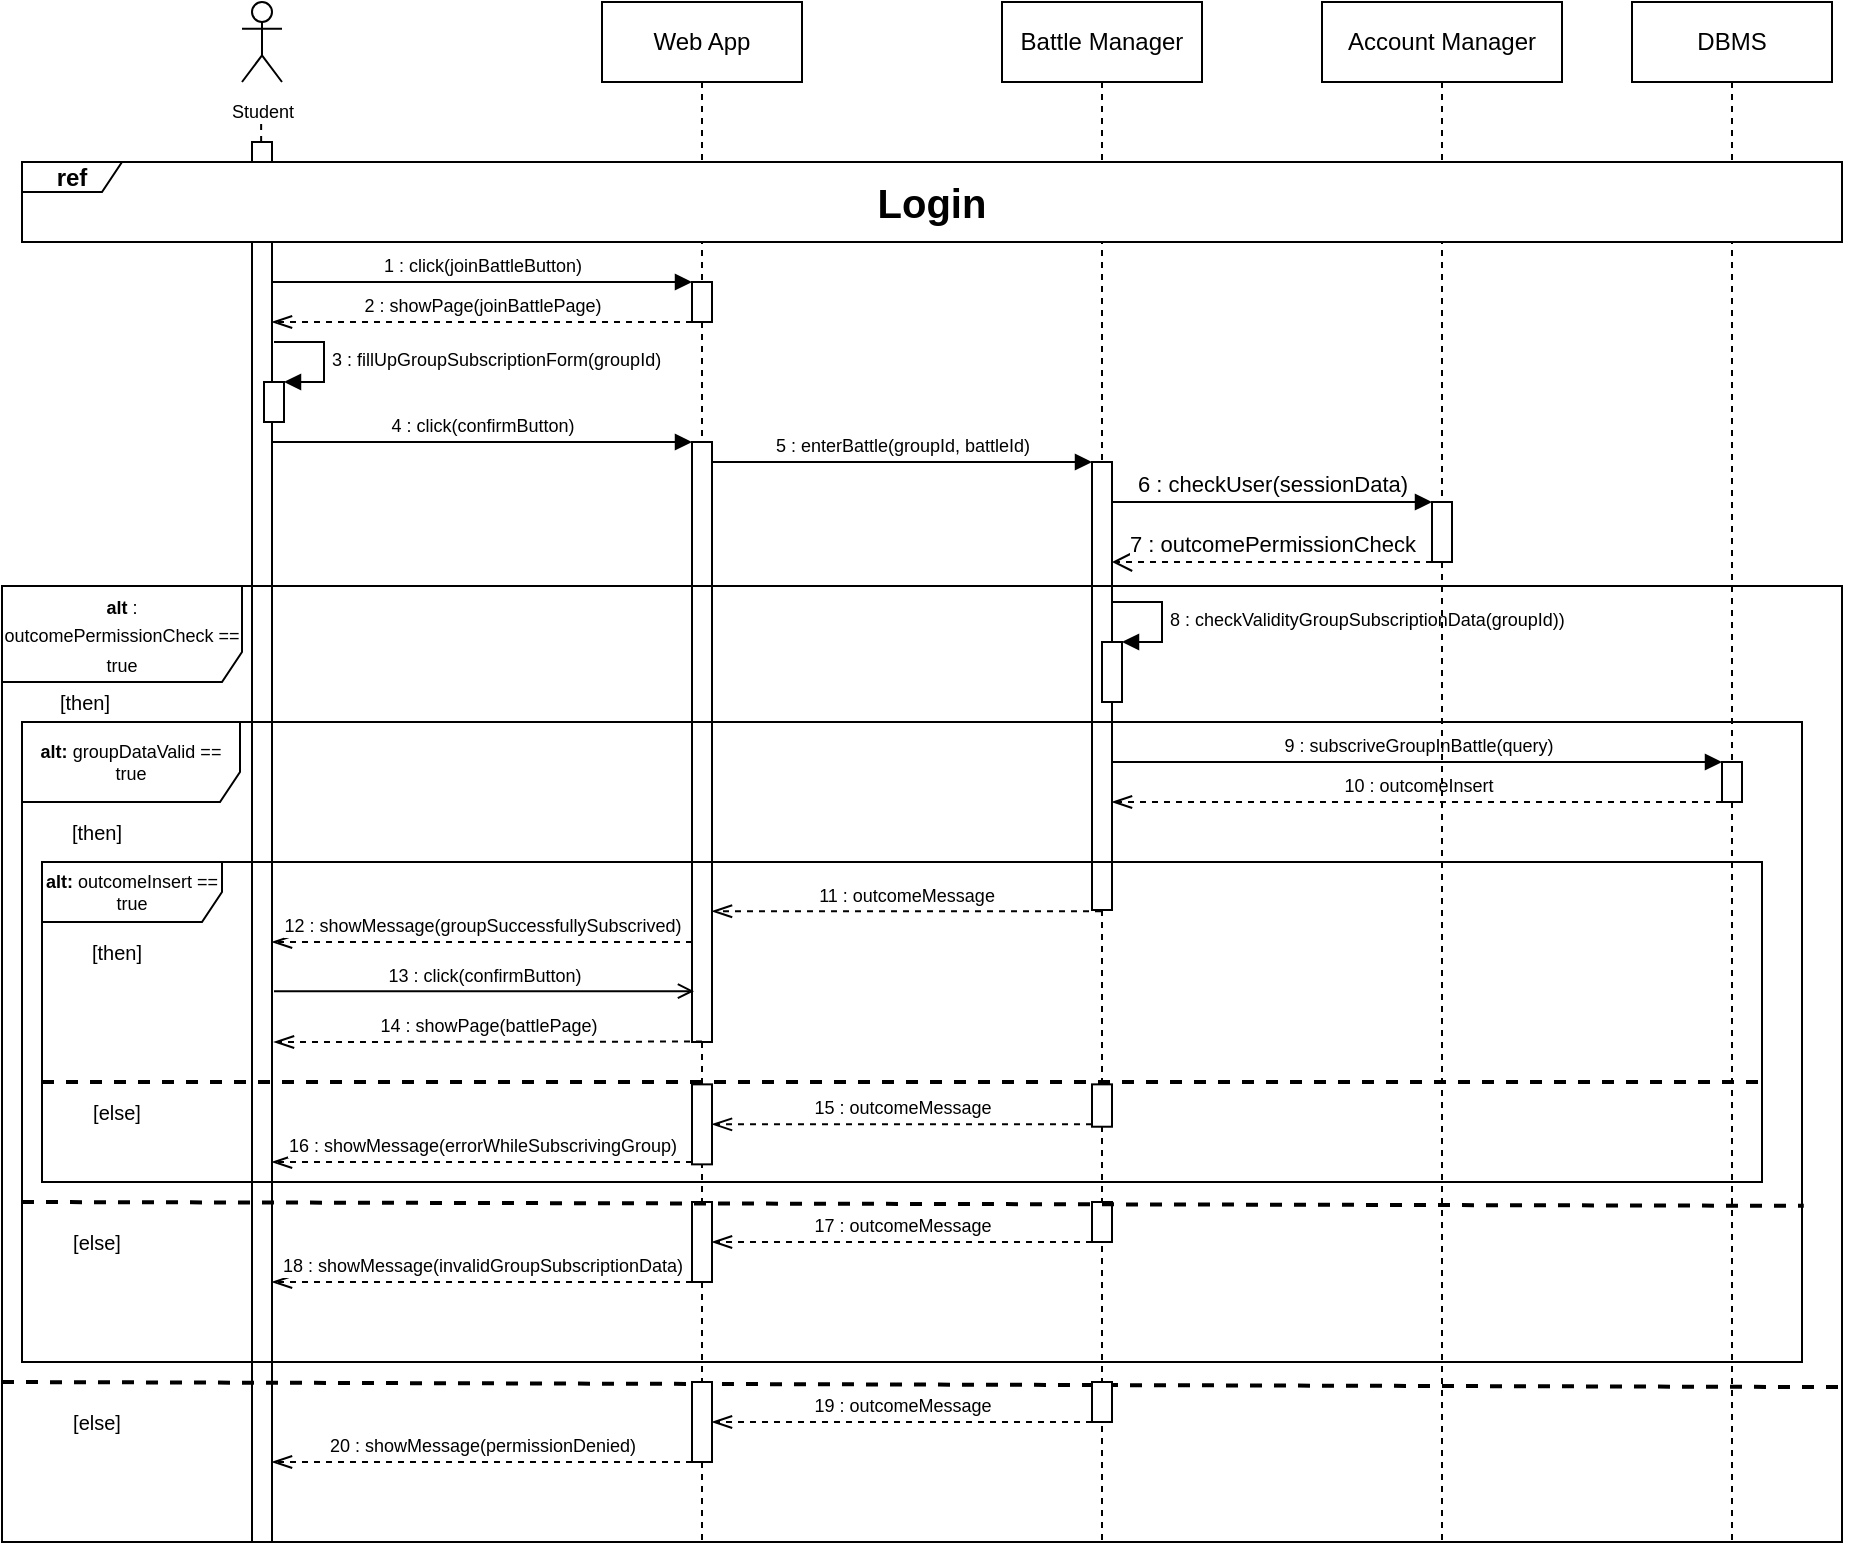 <mxfile version="22.1.16" type="device">
  <diagram name="Page-1" id="2YBvvXClWsGukQMizWep">
    <mxGraphModel dx="2004" dy="510" grid="1" gridSize="10" guides="1" tooltips="1" connect="1" arrows="1" fold="1" page="1" pageScale="1" pageWidth="850" pageHeight="1100" math="0" shadow="0">
      <root>
        <mxCell id="0" />
        <mxCell id="1" parent="0" />
        <mxCell id="-yuf0j6Fho9ccp_7Q4jz-1" value="Battle Manager" style="shape=umlLifeline;perimeter=lifelinePerimeter;whiteSpace=wrap;html=1;container=1;dropTarget=0;collapsible=0;recursiveResize=0;outlineConnect=0;portConstraint=eastwest;newEdgeStyle={&quot;curved&quot;:0,&quot;rounded&quot;:0};" parent="1" vertex="1">
          <mxGeometry x="280" y="40" width="100" height="770" as="geometry" />
        </mxCell>
        <mxCell id="-yuf0j6Fho9ccp_7Q4jz-2" value="" style="html=1;points=[];perimeter=orthogonalPerimeter;outlineConnect=0;targetShapes=umlLifeline;portConstraint=eastwest;newEdgeStyle={&quot;edgeStyle&quot;:&quot;elbowEdgeStyle&quot;,&quot;elbow&quot;:&quot;vertical&quot;,&quot;curved&quot;:0,&quot;rounded&quot;:0};" parent="-yuf0j6Fho9ccp_7Q4jz-1" vertex="1">
          <mxGeometry x="45" y="230" width="10" height="224" as="geometry" />
        </mxCell>
        <mxCell id="-yuf0j6Fho9ccp_7Q4jz-3" value="" style="html=1;points=[[0,0,0,0,5],[0,1,0,0,-5],[1,0,0,0,5],[1,1,0,0,-5]];perimeter=orthogonalPerimeter;outlineConnect=0;targetShapes=umlLifeline;portConstraint=eastwest;newEdgeStyle={&quot;curved&quot;:0,&quot;rounded&quot;:0};" parent="-yuf0j6Fho9ccp_7Q4jz-1" vertex="1">
          <mxGeometry x="50" y="320" width="10" height="30" as="geometry" />
        </mxCell>
        <mxCell id="-yuf0j6Fho9ccp_7Q4jz-4" value="&lt;font style=&quot;font-size: 9px;&quot;&gt;8 : checkValidityGroupSubscriptionData(groupId))&lt;/font&gt;" style="html=1;align=left;spacingLeft=2;endArrow=block;rounded=0;edgeStyle=orthogonalEdgeStyle;curved=0;rounded=0;" parent="-yuf0j6Fho9ccp_7Q4jz-1" target="-yuf0j6Fho9ccp_7Q4jz-3" edge="1">
          <mxGeometry relative="1" as="geometry">
            <mxPoint x="55" y="300" as="sourcePoint" />
            <Array as="points">
              <mxPoint x="80" y="300" />
              <mxPoint x="80" y="320" />
            </Array>
          </mxGeometry>
        </mxCell>
        <mxCell id="-yuf0j6Fho9ccp_7Q4jz-5" value="DBMS" style="shape=umlLifeline;perimeter=lifelinePerimeter;whiteSpace=wrap;html=1;container=0;dropTarget=0;collapsible=0;recursiveResize=0;outlineConnect=0;portConstraint=eastwest;newEdgeStyle={&quot;curved&quot;:0,&quot;rounded&quot;:0};" parent="1" vertex="1">
          <mxGeometry x="595" y="40" width="100" height="770" as="geometry" />
        </mxCell>
        <mxCell id="-yuf0j6Fho9ccp_7Q4jz-6" value="Web App" style="shape=umlLifeline;perimeter=lifelinePerimeter;whiteSpace=wrap;html=1;container=0;dropTarget=0;collapsible=0;recursiveResize=0;outlineConnect=0;portConstraint=eastwest;newEdgeStyle={&quot;edgeStyle&quot;:&quot;elbowEdgeStyle&quot;,&quot;elbow&quot;:&quot;vertical&quot;,&quot;curved&quot;:0,&quot;rounded&quot;:0};" parent="1" vertex="1">
          <mxGeometry x="80" y="40" width="100" height="770" as="geometry" />
        </mxCell>
        <mxCell id="-yuf0j6Fho9ccp_7Q4jz-7" value="" style="html=1;points=[];perimeter=orthogonalPerimeter;outlineConnect=0;targetShapes=umlLifeline;portConstraint=eastwest;newEdgeStyle={&quot;edgeStyle&quot;:&quot;elbowEdgeStyle&quot;,&quot;elbow&quot;:&quot;vertical&quot;,&quot;curved&quot;:0,&quot;rounded&quot;:0};" parent="-yuf0j6Fho9ccp_7Q4jz-6" vertex="1">
          <mxGeometry x="45" y="140" width="10" height="20" as="geometry" />
        </mxCell>
        <mxCell id="-yuf0j6Fho9ccp_7Q4jz-8" value="" style="html=1;points=[];perimeter=orthogonalPerimeter;outlineConnect=0;targetShapes=umlLifeline;portConstraint=eastwest;newEdgeStyle={&quot;edgeStyle&quot;:&quot;elbowEdgeStyle&quot;,&quot;elbow&quot;:&quot;vertical&quot;,&quot;curved&quot;:0,&quot;rounded&quot;:0};" parent="-yuf0j6Fho9ccp_7Q4jz-6" vertex="1">
          <mxGeometry x="45" y="220" width="10" height="300" as="geometry" />
        </mxCell>
        <mxCell id="-yuf0j6Fho9ccp_7Q4jz-10" value="" style="html=1;points=[];perimeter=orthogonalPerimeter;outlineConnect=0;targetShapes=umlLifeline;portConstraint=eastwest;newEdgeStyle={&quot;edgeStyle&quot;:&quot;elbowEdgeStyle&quot;,&quot;elbow&quot;:&quot;vertical&quot;,&quot;curved&quot;:0,&quot;rounded&quot;:0};" parent="-yuf0j6Fho9ccp_7Q4jz-6" vertex="1">
          <mxGeometry x="45" y="541.18" width="10" height="40" as="geometry" />
        </mxCell>
        <mxCell id="-yuf0j6Fho9ccp_7Q4jz-12" value="&lt;font style=&quot;font-size: 9px;&quot;&gt;Student&lt;/font&gt;" style="shape=umlActor;verticalLabelPosition=bottom;verticalAlign=top;html=1;outlineConnect=0;" parent="1" vertex="1">
          <mxGeometry x="-100" y="40" width="20" height="40" as="geometry" />
        </mxCell>
        <mxCell id="-yuf0j6Fho9ccp_7Q4jz-13" value="" style="endArrow=none;dashed=1;html=1;rounded=0;" parent="1" edge="1">
          <mxGeometry width="50" height="50" relative="1" as="geometry">
            <mxPoint x="-90" y="170" as="sourcePoint" />
            <mxPoint x="-90" y="160" as="targetPoint" />
          </mxGeometry>
        </mxCell>
        <mxCell id="-yuf0j6Fho9ccp_7Q4jz-14" value="" style="html=1;points=[];perimeter=orthogonalPerimeter;outlineConnect=0;targetShapes=umlLifeline;portConstraint=eastwest;newEdgeStyle={&quot;edgeStyle&quot;:&quot;elbowEdgeStyle&quot;,&quot;elbow&quot;:&quot;vertical&quot;,&quot;curved&quot;:0,&quot;rounded&quot;:0};" parent="1" vertex="1">
          <mxGeometry x="-95" y="110" width="10" height="700" as="geometry" />
        </mxCell>
        <mxCell id="-yuf0j6Fho9ccp_7Q4jz-15" value="&lt;font style=&quot;font-size: 9px;&quot;&gt;1 : click(joinBattleButton)&lt;/font&gt;" style="html=1;verticalAlign=bottom;endArrow=block;edgeStyle=elbowEdgeStyle;elbow=horizontal;curved=0;rounded=0;" parent="1" source="-yuf0j6Fho9ccp_7Q4jz-14" target="-yuf0j6Fho9ccp_7Q4jz-7" edge="1">
          <mxGeometry relative="1" as="geometry">
            <mxPoint x="-85" y="170" as="sourcePoint" />
            <Array as="points">
              <mxPoint x="20" y="180" />
            </Array>
            <mxPoint x="115" y="170" as="targetPoint" />
          </mxGeometry>
        </mxCell>
        <mxCell id="-yuf0j6Fho9ccp_7Q4jz-16" value="&lt;font style=&quot;font-size: 9px;&quot;&gt;2 : showPage(joinBattlePage)&lt;/font&gt;" style="html=1;verticalAlign=bottom;endArrow=openThin;dashed=1;endSize=8;edgeStyle=elbowEdgeStyle;elbow=vertical;curved=0;rounded=0;endFill=0;" parent="1" source="-yuf0j6Fho9ccp_7Q4jz-7" target="-yuf0j6Fho9ccp_7Q4jz-14" edge="1">
          <mxGeometry relative="1" as="geometry">
            <mxPoint x="-85" y="200" as="targetPoint" />
            <Array as="points">
              <mxPoint x="5" y="200" />
            </Array>
            <mxPoint x="80" y="200" as="sourcePoint" />
          </mxGeometry>
        </mxCell>
        <mxCell id="-yuf0j6Fho9ccp_7Q4jz-17" value="&lt;font style=&quot;font-size: 9px;&quot;&gt;5 : enterBattle(groupId, battleId)&lt;/font&gt;" style="html=1;verticalAlign=bottom;endArrow=block;edgeStyle=elbowEdgeStyle;elbow=horizontal;curved=0;rounded=0;" parent="1" source="-yuf0j6Fho9ccp_7Q4jz-8" target="-yuf0j6Fho9ccp_7Q4jz-2" edge="1">
          <mxGeometry relative="1" as="geometry">
            <mxPoint x="134" y="270" as="sourcePoint" />
            <Array as="points">
              <mxPoint x="190" y="270" />
              <mxPoint x="249" y="270" />
            </Array>
            <mxPoint x="314" y="270" as="targetPoint" />
            <mxPoint as="offset" />
          </mxGeometry>
        </mxCell>
        <mxCell id="-yuf0j6Fho9ccp_7Q4jz-21" value="" style="endArrow=none;dashed=1;html=1;rounded=0;" parent="1" edge="1">
          <mxGeometry width="50" height="50" relative="1" as="geometry">
            <mxPoint x="-90.43" y="110" as="sourcePoint" />
            <mxPoint x="-90.43" y="100" as="targetPoint" />
          </mxGeometry>
        </mxCell>
        <mxCell id="-yuf0j6Fho9ccp_7Q4jz-24" value="&lt;font style=&quot;font-size: 9px;&quot;&gt;4 : click(confirmButton)&lt;/font&gt;" style="html=1;verticalAlign=bottom;endArrow=block;edgeStyle=elbowEdgeStyle;elbow=horizontal;curved=0;rounded=0;" parent="1" edge="1">
          <mxGeometry relative="1" as="geometry">
            <mxPoint x="-85" y="260" as="sourcePoint" />
            <Array as="points">
              <mxPoint x="30" y="260" />
            </Array>
            <mxPoint x="125" y="260" as="targetPoint" />
          </mxGeometry>
        </mxCell>
        <mxCell id="-yuf0j6Fho9ccp_7Q4jz-29" value="&lt;font style=&quot;font-size: 9px;&quot;&gt;18 : showMessage(invalidGroupSubscriptionData)&lt;/font&gt;" style="html=1;verticalAlign=bottom;endArrow=openThin;dashed=1;endSize=8;edgeStyle=elbowEdgeStyle;elbow=vertical;curved=0;rounded=0;endFill=0;" parent="1" source="-yuf0j6Fho9ccp_7Q4jz-31" edge="1">
          <mxGeometry relative="1" as="geometry">
            <mxPoint x="-85" y="680.0" as="targetPoint" />
            <Array as="points">
              <mxPoint x="100" y="680" />
            </Array>
            <mxPoint x="103" y="788.18" as="sourcePoint" />
          </mxGeometry>
        </mxCell>
        <mxCell id="-yuf0j6Fho9ccp_7Q4jz-30" value="" style="html=1;points=[];perimeter=orthogonalPerimeter;outlineConnect=0;targetShapes=umlLifeline;portConstraint=eastwest;newEdgeStyle={&quot;edgeStyle&quot;:&quot;elbowEdgeStyle&quot;,&quot;elbow&quot;:&quot;vertical&quot;,&quot;curved&quot;:0,&quot;rounded&quot;:0};" parent="1" vertex="1">
          <mxGeometry x="325" y="640" width="10" height="20" as="geometry" />
        </mxCell>
        <mxCell id="-yuf0j6Fho9ccp_7Q4jz-31" value="" style="html=1;points=[];perimeter=orthogonalPerimeter;outlineConnect=0;targetShapes=umlLifeline;portConstraint=eastwest;newEdgeStyle={&quot;edgeStyle&quot;:&quot;elbowEdgeStyle&quot;,&quot;elbow&quot;:&quot;vertical&quot;,&quot;curved&quot;:0,&quot;rounded&quot;:0};" parent="1" vertex="1">
          <mxGeometry x="125" y="640" width="10" height="40" as="geometry" />
        </mxCell>
        <mxCell id="-yuf0j6Fho9ccp_7Q4jz-32" value="&lt;font style=&quot;font-size: 9px;&quot;&gt;17 : outcomeMessage&lt;/font&gt;" style="html=1;verticalAlign=bottom;endArrow=openThin;dashed=1;endSize=8;edgeStyle=elbowEdgeStyle;elbow=horizontal;curved=0;rounded=0;endFill=0;" parent="1" source="-yuf0j6Fho9ccp_7Q4jz-30" target="-yuf0j6Fho9ccp_7Q4jz-31" edge="1">
          <mxGeometry relative="1" as="geometry">
            <mxPoint x="134" y="758.18" as="targetPoint" />
            <Array as="points">
              <mxPoint x="220" y="660" />
            </Array>
            <mxPoint x="264" y="758.18" as="sourcePoint" />
          </mxGeometry>
        </mxCell>
        <mxCell id="-yuf0j6Fho9ccp_7Q4jz-33" value="&lt;p style=&quot;line-height: 120%; font-size: 9px;&quot;&gt;&lt;b style=&quot;border-color: var(--border-color);&quot;&gt;alt: &lt;/b&gt;groupDataValid == true&lt;br&gt;&lt;/p&gt;" style="shape=umlFrame;whiteSpace=wrap;html=1;pointerEvents=0;width=109;height=40;verticalAlign=middle;horizontal=1;labelPosition=center;verticalLabelPosition=middle;align=center;" parent="1" vertex="1">
          <mxGeometry x="-210" y="400" width="890" height="320" as="geometry" />
        </mxCell>
        <mxCell id="-yuf0j6Fho9ccp_7Q4jz-34" value="[then]" style="text;html=1;strokeColor=none;fillColor=none;align=center;verticalAlign=middle;whiteSpace=wrap;rounded=0;fontSize=10;" parent="1" vertex="1">
          <mxGeometry x="-190" y="450" width="35" height="10" as="geometry" />
        </mxCell>
        <mxCell id="-yuf0j6Fho9ccp_7Q4jz-35" value="[else]" style="text;html=1;strokeColor=none;fillColor=none;align=center;verticalAlign=middle;whiteSpace=wrap;rounded=0;fontSize=10;" parent="1" vertex="1">
          <mxGeometry x="-180" y="590.0" width="35" height="10" as="geometry" />
        </mxCell>
        <mxCell id="-yuf0j6Fho9ccp_7Q4jz-36" value="&lt;font style=&quot;font-size: 9px;&quot;&gt;11 : outcomeMessage&lt;/font&gt;" style="html=1;verticalAlign=bottom;endArrow=openThin;dashed=1;endSize=8;edgeStyle=elbowEdgeStyle;elbow=horizontal;curved=0;rounded=0;endFill=0;" parent="1" source="-yuf0j6Fho9ccp_7Q4jz-1" edge="1">
          <mxGeometry relative="1" as="geometry">
            <mxPoint x="135" y="494.6" as="targetPoint" />
            <Array as="points">
              <mxPoint x="150" y="494.6" />
            </Array>
            <mxPoint x="348.5" y="494.6" as="sourcePoint" />
          </mxGeometry>
        </mxCell>
        <mxCell id="-yuf0j6Fho9ccp_7Q4jz-37" value="&lt;font style=&quot;font-size: 9px;&quot;&gt;12 : showMessage(groupSuccessfullySubscrived)&lt;/font&gt;" style="html=1;verticalAlign=bottom;endArrow=openThin;dashed=1;endSize=8;edgeStyle=elbowEdgeStyle;elbow=vertical;curved=0;rounded=0;endFill=0;" parent="1" edge="1">
          <mxGeometry relative="1" as="geometry">
            <mxPoint x="-85" y="510" as="targetPoint" />
            <Array as="points">
              <mxPoint x="120" y="510" />
            </Array>
            <mxPoint x="125" y="510" as="sourcePoint" />
          </mxGeometry>
        </mxCell>
        <mxCell id="-yuf0j6Fho9ccp_7Q4jz-38" value="" style="html=1;points=[];perimeter=orthogonalPerimeter;outlineConnect=0;targetShapes=umlLifeline;portConstraint=eastwest;newEdgeStyle={&quot;edgeStyle&quot;:&quot;elbowEdgeStyle&quot;,&quot;elbow&quot;:&quot;vertical&quot;,&quot;curved&quot;:0,&quot;rounded&quot;:0};" parent="1" vertex="1">
          <mxGeometry x="640" y="420" width="10" height="20" as="geometry" />
        </mxCell>
        <mxCell id="-yuf0j6Fho9ccp_7Q4jz-39" value="&lt;font style=&quot;font-size: 9px;&quot;&gt;9 : subscriveGroupInBattle(query)&lt;/font&gt;" style="html=1;verticalAlign=bottom;endArrow=block;edgeStyle=elbowEdgeStyle;elbow=vertical;curved=0;rounded=0;" parent="1" source="-yuf0j6Fho9ccp_7Q4jz-2" target="-yuf0j6Fho9ccp_7Q4jz-38" edge="1">
          <mxGeometry relative="1" as="geometry">
            <mxPoint x="355" y="420" as="sourcePoint" />
            <Array as="points">
              <mxPoint x="530" y="420" />
            </Array>
            <mxPoint x="770" y="430" as="targetPoint" />
            <mxPoint as="offset" />
          </mxGeometry>
        </mxCell>
        <mxCell id="-yuf0j6Fho9ccp_7Q4jz-40" value="&lt;font style=&quot;font-size: 9px;&quot;&gt;10 : outcomeInsert&lt;/font&gt;" style="html=1;verticalAlign=bottom;endArrow=openThin;dashed=1;endSize=8;edgeStyle=elbowEdgeStyle;elbow=horizontal;curved=0;rounded=0;endFill=0;" parent="1" source="-yuf0j6Fho9ccp_7Q4jz-38" target="-yuf0j6Fho9ccp_7Q4jz-2" edge="1">
          <mxGeometry relative="1" as="geometry">
            <mxPoint x="355" y="440" as="targetPoint" />
            <Array as="points">
              <mxPoint x="560" y="440" />
            </Array>
            <mxPoint x="765" y="440" as="sourcePoint" />
            <mxPoint as="offset" />
          </mxGeometry>
        </mxCell>
        <mxCell id="-yuf0j6Fho9ccp_7Q4jz-41" value="&lt;p style=&quot;line-height: 120%; font-size: 9px;&quot;&gt;&lt;b style=&quot;border-color: var(--border-color);&quot;&gt;alt:&amp;nbsp;&lt;/b&gt;outcomeInsert == true&lt;br&gt;&lt;/p&gt;" style="shape=umlFrame;whiteSpace=wrap;html=1;pointerEvents=0;width=90;height=30;verticalAlign=middle;horizontal=1;labelPosition=center;verticalLabelPosition=middle;align=center;" parent="1" vertex="1">
          <mxGeometry x="-200" y="470" width="860" height="160" as="geometry" />
        </mxCell>
        <mxCell id="-yuf0j6Fho9ccp_7Q4jz-42" value="[then]" style="text;html=1;strokeColor=none;fillColor=none;align=center;verticalAlign=middle;whiteSpace=wrap;rounded=0;fontSize=10;" parent="1" vertex="1">
          <mxGeometry x="-180" y="510" width="35" height="10" as="geometry" />
        </mxCell>
        <mxCell id="-yuf0j6Fho9ccp_7Q4jz-43" value="" style="endArrow=none;dashed=1;html=1;rounded=0;strokeWidth=2;" parent="1" edge="1">
          <mxGeometry width="50" height="50" relative="1" as="geometry">
            <mxPoint x="-200" y="580" as="sourcePoint" />
            <mxPoint x="660" y="580" as="targetPoint" />
          </mxGeometry>
        </mxCell>
        <mxCell id="-yuf0j6Fho9ccp_7Q4jz-44" value="[else]" style="text;html=1;strokeColor=none;fillColor=none;align=center;verticalAlign=middle;whiteSpace=wrap;rounded=0;fontSize=10;" parent="1" vertex="1">
          <mxGeometry x="-190" y="655.0" width="35" height="10" as="geometry" />
        </mxCell>
        <mxCell id="-yuf0j6Fho9ccp_7Q4jz-45" value="&lt;font style=&quot;font-size: 9px;&quot;&gt;13 : click(confirmButton)&lt;/font&gt;" style="html=1;verticalAlign=bottom;endArrow=open;edgeStyle=elbowEdgeStyle;elbow=horizontal;curved=0;rounded=0;endFill=0;" parent="1" edge="1">
          <mxGeometry relative="1" as="geometry">
            <mxPoint x="-84" y="534.58" as="sourcePoint" />
            <Array as="points">
              <mxPoint x="30" y="534.58" />
            </Array>
            <mxPoint x="126" y="534.58" as="targetPoint" />
          </mxGeometry>
        </mxCell>
        <mxCell id="-yuf0j6Fho9ccp_7Q4jz-46" value="&lt;font style=&quot;font-size: 9px;&quot;&gt;14 : showPage(battlePage)&lt;/font&gt;" style="html=1;verticalAlign=bottom;endArrow=openThin;dashed=1;endSize=8;edgeStyle=elbowEdgeStyle;elbow=vertical;curved=0;rounded=0;endFill=0;exitX=0.5;exitY=0.996;exitDx=0;exitDy=0;exitPerimeter=0;" parent="1" edge="1">
          <mxGeometry x="-0.001" relative="1" as="geometry">
            <mxPoint x="-84" y="560" as="targetPoint" />
            <Array as="points">
              <mxPoint x="6" y="560" />
            </Array>
            <mxPoint x="130" y="559.786" as="sourcePoint" />
            <mxPoint as="offset" />
          </mxGeometry>
        </mxCell>
        <mxCell id="-yuf0j6Fho9ccp_7Q4jz-47" value="" style="endArrow=none;dashed=1;html=1;rounded=0;strokeWidth=2;entryX=1.001;entryY=0.756;entryDx=0;entryDy=0;entryPerimeter=0;" parent="1" target="-yuf0j6Fho9ccp_7Q4jz-33" edge="1">
          <mxGeometry width="50" height="50" relative="1" as="geometry">
            <mxPoint x="-210" y="640" as="sourcePoint" />
            <mxPoint x="670" y="642" as="targetPoint" />
          </mxGeometry>
        </mxCell>
        <mxCell id="-yuf0j6Fho9ccp_7Q4jz-48" value="&lt;font style=&quot;font-size: 9px;&quot;&gt;16 : showMessage(errorWhileSubscrivingGroup)&lt;/font&gt;" style="html=1;verticalAlign=bottom;endArrow=openThin;dashed=1;endSize=8;edgeStyle=elbowEdgeStyle;elbow=vertical;curved=0;rounded=0;endFill=0;" parent="1" source="-yuf0j6Fho9ccp_7Q4jz-10" edge="1">
          <mxGeometry relative="1" as="geometry">
            <mxPoint x="-85" y="620.0" as="targetPoint" />
            <Array as="points">
              <mxPoint x="60" y="620" />
            </Array>
            <mxPoint x="155" y="620" as="sourcePoint" />
          </mxGeometry>
        </mxCell>
        <mxCell id="-yuf0j6Fho9ccp_7Q4jz-51" value="" style="html=1;points=[[0,0,0,0,5],[0,1,0,0,-5],[1,0,0,0,5],[1,1,0,0,-5]];perimeter=orthogonalPerimeter;outlineConnect=0;targetShapes=umlLifeline;portConstraint=eastwest;newEdgeStyle={&quot;curved&quot;:0,&quot;rounded&quot;:0};" parent="1" vertex="1">
          <mxGeometry x="-89" y="230" width="10" height="20" as="geometry" />
        </mxCell>
        <mxCell id="-yuf0j6Fho9ccp_7Q4jz-52" value="&lt;font style=&quot;font-size: 9px;&quot;&gt;3 : fillUpGroupSubscriptionForm(groupId)&lt;/font&gt;" style="html=1;align=left;spacingLeft=2;endArrow=block;rounded=0;edgeStyle=orthogonalEdgeStyle;curved=0;rounded=0;" parent="1" target="-yuf0j6Fho9ccp_7Q4jz-51" edge="1">
          <mxGeometry relative="1" as="geometry">
            <mxPoint x="-84" y="210" as="sourcePoint" />
            <Array as="points">
              <mxPoint x="-59" y="210" />
              <mxPoint x="-59" y="230" />
            </Array>
          </mxGeometry>
        </mxCell>
        <mxCell id="SstaJvS2JOrcnVhmyI1x-1" value="Account Manager" style="shape=umlLifeline;perimeter=lifelinePerimeter;whiteSpace=wrap;html=1;container=0;dropTarget=0;collapsible=0;recursiveResize=0;outlineConnect=0;portConstraint=eastwest;newEdgeStyle={&quot;edgeStyle&quot;:&quot;elbowEdgeStyle&quot;,&quot;elbow&quot;:&quot;vertical&quot;,&quot;curved&quot;:0,&quot;rounded&quot;:0};" parent="1" vertex="1">
          <mxGeometry x="440" y="40" width="120" height="770" as="geometry" />
        </mxCell>
        <mxCell id="SstaJvS2JOrcnVhmyI1x-6" value="" style="html=1;points=[];perimeter=orthogonalPerimeter;outlineConnect=0;targetShapes=umlLifeline;portConstraint=eastwest;newEdgeStyle={&quot;edgeStyle&quot;:&quot;elbowEdgeStyle&quot;,&quot;elbow&quot;:&quot;vertical&quot;,&quot;curved&quot;:0,&quot;rounded&quot;:0};" parent="SstaJvS2JOrcnVhmyI1x-1" vertex="1">
          <mxGeometry x="55" y="250" width="10" height="30" as="geometry" />
        </mxCell>
        <mxCell id="-yuf0j6Fho9ccp_7Q4jz-9" value="" style="html=1;points=[];perimeter=orthogonalPerimeter;outlineConnect=0;targetShapes=umlLifeline;portConstraint=eastwest;newEdgeStyle={&quot;edgeStyle&quot;:&quot;elbowEdgeStyle&quot;,&quot;elbow&quot;:&quot;vertical&quot;,&quot;curved&quot;:0,&quot;rounded&quot;:0};" parent="1" vertex="1">
          <mxGeometry x="325" y="581.18" width="10" height="21.18" as="geometry" />
        </mxCell>
        <mxCell id="-yuf0j6Fho9ccp_7Q4jz-11" value="&lt;font style=&quot;font-size: 9px;&quot;&gt;15 : outcomeMessage&lt;/font&gt;" style="html=1;verticalAlign=bottom;endArrow=openThin;dashed=1;endSize=8;edgeStyle=elbowEdgeStyle;elbow=horizontal;curved=0;rounded=0;endFill=0;" parent="1" source="-yuf0j6Fho9ccp_7Q4jz-9" target="-yuf0j6Fho9ccp_7Q4jz-10" edge="1">
          <mxGeometry relative="1" as="geometry">
            <mxPoint x="130" y="591.18" as="targetPoint" />
            <Array as="points">
              <mxPoint x="230" y="601.18" />
            </Array>
            <mxPoint x="264" y="648.18" as="sourcePoint" />
          </mxGeometry>
        </mxCell>
        <mxCell id="SstaJvS2JOrcnVhmyI1x-7" value="6 : checkUser(sessionData)" style="html=1;verticalAlign=bottom;endArrow=block;edgeStyle=elbowEdgeStyle;elbow=horizontal;curved=0;rounded=0;" parent="1" target="SstaJvS2JOrcnVhmyI1x-6" edge="1">
          <mxGeometry relative="1" as="geometry">
            <mxPoint x="335" y="290" as="sourcePoint" />
            <Array as="points">
              <mxPoint x="390" y="290" />
              <mxPoint x="449" y="290" />
            </Array>
            <mxPoint x="525" y="290" as="targetPoint" />
            <mxPoint as="offset" />
          </mxGeometry>
        </mxCell>
        <mxCell id="SstaJvS2JOrcnVhmyI1x-8" value="7 : outcomePermissionCheck" style="html=1;verticalAlign=bottom;endArrow=open;dashed=1;endSize=8;edgeStyle=elbowEdgeStyle;elbow=horizontal;curved=0;rounded=0;" parent="1" source="SstaJvS2JOrcnVhmyI1x-6" edge="1">
          <mxGeometry relative="1" as="geometry">
            <mxPoint x="335" y="320" as="targetPoint" />
            <Array as="points">
              <mxPoint x="415" y="320" />
            </Array>
            <mxPoint x="605" y="320" as="sourcePoint" />
          </mxGeometry>
        </mxCell>
        <mxCell id="SstaJvS2JOrcnVhmyI1x-9" value="&lt;font style=&quot;font-size: 9px;&quot;&gt;&lt;b&gt;alt &lt;/b&gt;: outcomePermissionCheck == true&lt;/font&gt;" style="shape=umlFrame;whiteSpace=wrap;html=1;pointerEvents=0;width=120;height=48;" parent="1" vertex="1">
          <mxGeometry x="-220" y="332" width="920" height="478" as="geometry" />
        </mxCell>
        <mxCell id="SstaJvS2JOrcnVhmyI1x-10" value="" style="endArrow=none;dashed=1;html=1;rounded=0;strokeWidth=2;entryX=1.004;entryY=0.838;entryDx=0;entryDy=0;entryPerimeter=0;" parent="1" target="SstaJvS2JOrcnVhmyI1x-9" edge="1">
          <mxGeometry width="50" height="50" relative="1" as="geometry">
            <mxPoint x="-220" y="730" as="sourcePoint" />
            <mxPoint x="671" y="732" as="targetPoint" />
          </mxGeometry>
        </mxCell>
        <mxCell id="SstaJvS2JOrcnVhmyI1x-11" value="&lt;font style=&quot;font-size: 9px;&quot;&gt;20 : showMessage(permissionDenied)&lt;/font&gt;" style="html=1;verticalAlign=bottom;endArrow=openThin;dashed=1;endSize=8;edgeStyle=elbowEdgeStyle;elbow=vertical;curved=0;rounded=0;endFill=0;" parent="1" source="SstaJvS2JOrcnVhmyI1x-13" edge="1">
          <mxGeometry relative="1" as="geometry">
            <mxPoint x="-85" y="770.0" as="targetPoint" />
            <Array as="points">
              <mxPoint x="100" y="770" />
            </Array>
            <mxPoint x="103" y="878.18" as="sourcePoint" />
          </mxGeometry>
        </mxCell>
        <mxCell id="SstaJvS2JOrcnVhmyI1x-12" value="" style="html=1;points=[];perimeter=orthogonalPerimeter;outlineConnect=0;targetShapes=umlLifeline;portConstraint=eastwest;newEdgeStyle={&quot;edgeStyle&quot;:&quot;elbowEdgeStyle&quot;,&quot;elbow&quot;:&quot;vertical&quot;,&quot;curved&quot;:0,&quot;rounded&quot;:0};" parent="1" vertex="1">
          <mxGeometry x="325" y="730" width="10" height="20" as="geometry" />
        </mxCell>
        <mxCell id="SstaJvS2JOrcnVhmyI1x-13" value="" style="html=1;points=[];perimeter=orthogonalPerimeter;outlineConnect=0;targetShapes=umlLifeline;portConstraint=eastwest;newEdgeStyle={&quot;edgeStyle&quot;:&quot;elbowEdgeStyle&quot;,&quot;elbow&quot;:&quot;vertical&quot;,&quot;curved&quot;:0,&quot;rounded&quot;:0};" parent="1" vertex="1">
          <mxGeometry x="125" y="730" width="10" height="40" as="geometry" />
        </mxCell>
        <mxCell id="SstaJvS2JOrcnVhmyI1x-14" value="&lt;font style=&quot;font-size: 9px;&quot;&gt;19 : outcomeMessage&lt;/font&gt;" style="html=1;verticalAlign=bottom;endArrow=openThin;dashed=1;endSize=8;edgeStyle=elbowEdgeStyle;elbow=horizontal;curved=0;rounded=0;endFill=0;" parent="1" source="SstaJvS2JOrcnVhmyI1x-12" target="SstaJvS2JOrcnVhmyI1x-13" edge="1">
          <mxGeometry relative="1" as="geometry">
            <mxPoint x="134" y="848.18" as="targetPoint" />
            <Array as="points">
              <mxPoint x="220" y="750" />
            </Array>
            <mxPoint x="264" y="848.18" as="sourcePoint" />
          </mxGeometry>
        </mxCell>
        <mxCell id="SstaJvS2JOrcnVhmyI1x-15" value="[else]" style="text;html=1;strokeColor=none;fillColor=none;align=center;verticalAlign=middle;whiteSpace=wrap;rounded=0;fontSize=10;" parent="1" vertex="1">
          <mxGeometry x="-190" y="745.0" width="35" height="10" as="geometry" />
        </mxCell>
        <mxCell id="SstaJvS2JOrcnVhmyI1x-16" value="[then]" style="text;html=1;strokeColor=none;fillColor=none;align=center;verticalAlign=middle;whiteSpace=wrap;rounded=0;fontSize=10;" parent="1" vertex="1">
          <mxGeometry x="-196" y="385" width="35" height="10" as="geometry" />
        </mxCell>
        <mxCell id="-yuf0j6Fho9ccp_7Q4jz-20" value="&lt;b&gt;ref&lt;/b&gt;" style="shape=umlFrame;whiteSpace=wrap;html=1;pointerEvents=0;width=50;height=15;labelBorderColor=none;labelBackgroundColor=none;fontColor=default;swimlaneFillColor=default;" parent="1" vertex="1">
          <mxGeometry x="-210" y="120" width="910" height="40" as="geometry" />
        </mxCell>
        <mxCell id="-yuf0j6Fho9ccp_7Q4jz-49" value="&lt;b&gt;&lt;font style=&quot;font-size: 20px;&quot;&gt;Login&lt;/font&gt;&lt;/b&gt;" style="text;html=1;strokeColor=none;fillColor=none;align=center;verticalAlign=middle;whiteSpace=wrap;rounded=0;" parent="1" vertex="1">
          <mxGeometry x="215" y="125" width="60" height="30" as="geometry" />
        </mxCell>
      </root>
    </mxGraphModel>
  </diagram>
</mxfile>
